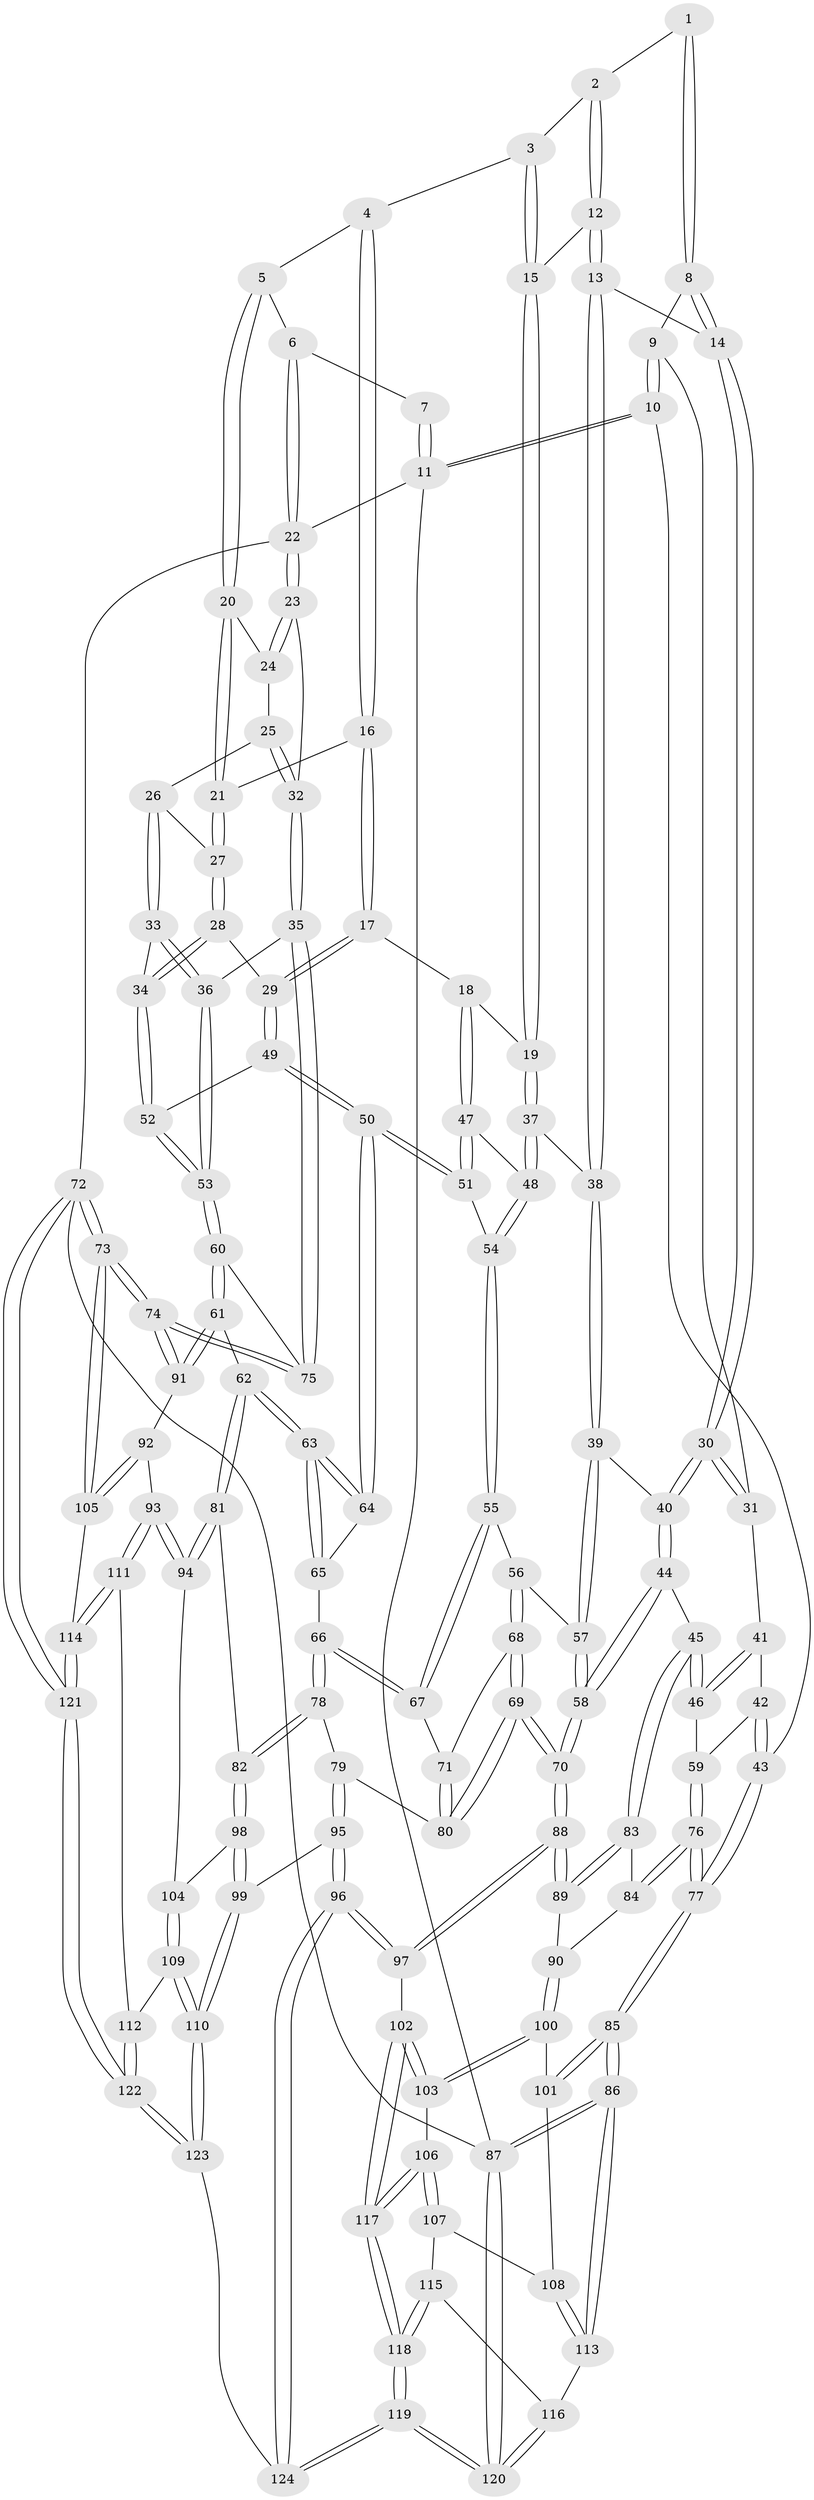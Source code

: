 // Generated by graph-tools (version 1.1) at 2025/27/03/09/25 03:27:04]
// undirected, 124 vertices, 307 edges
graph export_dot {
graph [start="1"]
  node [color=gray90,style=filled];
  1 [pos="+0.3994685606061459+0"];
  2 [pos="+0.40349966655708547+0"];
  3 [pos="+0.655712816358474+0.08231276269242493"];
  4 [pos="+0.825840035550964+0"];
  5 [pos="+0.8657796357755194+0"];
  6 [pos="+1+0"];
  7 [pos="+0.37851222877151364+0"];
  8 [pos="+0.25874666826130965+0.15293063467999413"];
  9 [pos="+0.15637252913130065+0.16738750430396085"];
  10 [pos="+0+0"];
  11 [pos="+0+0"];
  12 [pos="+0.47539409698539314+0.1842787260363561"];
  13 [pos="+0.47415627105671276+0.18565578773573393"];
  14 [pos="+0.3435699007890756+0.22907151436330953"];
  15 [pos="+0.5809709400606364+0.19871912116305546"];
  16 [pos="+0.7238288904636198+0.22389671860139557"];
  17 [pos="+0.6976186018210209+0.24244097806963052"];
  18 [pos="+0.6323797325897949+0.2429166455808907"];
  19 [pos="+0.6006272947460087+0.22164714405178781"];
  20 [pos="+0.8160231698500389+0.22298513470393713"];
  21 [pos="+0.8025457128789989+0.23590998515320996"];
  22 [pos="+1+0"];
  23 [pos="+1+0"];
  24 [pos="+0.8536752339384542+0.23668239172724692"];
  25 [pos="+0.8749409259839518+0.2787313725333951"];
  26 [pos="+0.8741878322202337+0.28087259560919525"];
  27 [pos="+0.8065501909372644+0.27314943053743995"];
  28 [pos="+0.7939796564676782+0.3008376797489582"];
  29 [pos="+0.7467541857169421+0.3063890250271998"];
  30 [pos="+0.31618143382942354+0.291430875620745"];
  31 [pos="+0.17416698957677304+0.2442485670834817"];
  32 [pos="+1+0"];
  33 [pos="+0.8814989878314092+0.34055522794548737"];
  34 [pos="+0.8099256952614241+0.32032142500634747"];
  35 [pos="+1+0.14339781946613886"];
  36 [pos="+0.9058395960424634+0.374200326520729"];
  37 [pos="+0.5452994659024313+0.35352249105360944"];
  38 [pos="+0.45840972048164624+0.3402849440432306"];
  39 [pos="+0.4533275228472687+0.34713373260904806"];
  40 [pos="+0.31694254657674653+0.3424987893410733"];
  41 [pos="+0.17032495606826648+0.26698526591750754"];
  42 [pos="+0+0.32249474352202023"];
  43 [pos="+0+0.1689080504421783"];
  44 [pos="+0.266892101958259+0.4251147478671864"];
  45 [pos="+0.17379881666238503+0.4284408343371759"];
  46 [pos="+0.17295060539382492+0.42774248114966246"];
  47 [pos="+0.6440328050658201+0.3292410904643584"];
  48 [pos="+0.5692188622703938+0.3838259256648971"];
  49 [pos="+0.7242449122106366+0.39236647141675257"];
  50 [pos="+0.7054568408586801+0.3988797964820321"];
  51 [pos="+0.6888932020787537+0.3866372896390511"];
  52 [pos="+0.7767268307011713+0.4045830213270616"];
  53 [pos="+0.87449811007896+0.4650079325003431"];
  54 [pos="+0.5710379401404261+0.4116051269000726"];
  55 [pos="+0.564815834161951+0.435369382654709"];
  56 [pos="+0.4872846536485849+0.4434664521749594"];
  57 [pos="+0.4550310151832687+0.4097789973765526"];
  58 [pos="+0.3241666836175513+0.47683612721135793"];
  59 [pos="+0.12638951911831095+0.4182644950657488"];
  60 [pos="+0.8825810896788232+0.5026954478172414"];
  61 [pos="+0.8433250762085921+0.5896053064405313"];
  62 [pos="+0.7950494260807196+0.5984381701377356"];
  63 [pos="+0.7688792938030125+0.5706071749776969"];
  64 [pos="+0.6962338249825697+0.423673073821973"];
  65 [pos="+0.6248547893541588+0.4879760526473342"];
  66 [pos="+0.6160621017568166+0.4903697824896422"];
  67 [pos="+0.5997087758968846+0.4836992634760104"];
  68 [pos="+0.4723048446504171+0.5211151023145422"];
  69 [pos="+0.4130726535213166+0.6167007522360487"];
  70 [pos="+0.38880101909362275+0.6251085413146034"];
  71 [pos="+0.5680232717987715+0.5078086219309235"];
  72 [pos="+1+1"];
  73 [pos="+1+0.8514736244381094"];
  74 [pos="+1+0.6883785051847817"];
  75 [pos="+1+0.4751192795511748"];
  76 [pos="+0+0.6081801617216502"];
  77 [pos="+0+0.6123197438295429"];
  78 [pos="+0.6236998781644105+0.6503245202369718"];
  79 [pos="+0.5861309778529568+0.6485009111016639"];
  80 [pos="+0.5223566819761122+0.6269645834187372"];
  81 [pos="+0.7031629394293201+0.6641603799577673"];
  82 [pos="+0.6369567059500867+0.6569032496084812"];
  83 [pos="+0.1650882587802279+0.4740036235360469"];
  84 [pos="+0.10045484138018258+0.6241444212043749"];
  85 [pos="+0+0.6394626242208233"];
  86 [pos="+0+0.8298217321680581"];
  87 [pos="+0+1"];
  88 [pos="+0.36811559417373063+0.6585663889511018"];
  89 [pos="+0.2842308810461362+0.6508512436581557"];
  90 [pos="+0.14387156047750221+0.6709500899184511"];
  91 [pos="+0.8856778838150994+0.640342163688959"];
  92 [pos="+0.8922297731935804+0.7712064080025793"];
  93 [pos="+0.8037114777831872+0.8248538531656998"];
  94 [pos="+0.7281291141472451+0.7971295866686332"];
  95 [pos="+0.48033196058661126+0.8448992856040471"];
  96 [pos="+0.4021461263905247+0.8512116449019925"];
  97 [pos="+0.3812432290137286+0.8298202188939713"];
  98 [pos="+0.5923838293602866+0.7847633740620841"];
  99 [pos="+0.510519125539676+0.8487421682966693"];
  100 [pos="+0.13692899443436513+0.7576046040118743"];
  101 [pos="+0.10596460250372279+0.7965605147578997"];
  102 [pos="+0.35914920242548554+0.8335680280324461"];
  103 [pos="+0.2990398762199393+0.8293995829741996"];
  104 [pos="+0.7067111868639029+0.8168386485950114"];
  105 [pos="+0.9952753092712365+0.8483773204944199"];
  106 [pos="+0.16802719052613888+0.8877269186897746"];
  107 [pos="+0.10412108110485375+0.8525333362325497"];
  108 [pos="+0.10151982428139565+0.8143080795330564"];
  109 [pos="+0.6489416762563174+0.9221539358026027"];
  110 [pos="+0.641248108381971+0.9292755647582207"];
  111 [pos="+0.815872382305783+0.8956999005630173"];
  112 [pos="+0.7630348466472431+0.9211744093159788"];
  113 [pos="+0+0.8402907024215177"];
  114 [pos="+0.8776009241465823+0.9653049092480571"];
  115 [pos="+0.09802726057554012+0.8611429266072079"];
  116 [pos="+0.0659782470642687+0.8975212096682309"];
  117 [pos="+0.1939313765007719+0.9781145385347807"];
  118 [pos="+0.17592371771813234+1"];
  119 [pos="+0.12171565552125703+1"];
  120 [pos="+0+1"];
  121 [pos="+0.8569828625894702+1"];
  122 [pos="+0.7664358333699536+1"];
  123 [pos="+0.6537646311786199+1"];
  124 [pos="+0.40264454037223774+1"];
  1 -- 2;
  1 -- 8;
  1 -- 8;
  2 -- 3;
  2 -- 12;
  2 -- 12;
  3 -- 4;
  3 -- 15;
  3 -- 15;
  4 -- 5;
  4 -- 16;
  4 -- 16;
  5 -- 6;
  5 -- 20;
  5 -- 20;
  6 -- 7;
  6 -- 22;
  6 -- 22;
  7 -- 11;
  7 -- 11;
  8 -- 9;
  8 -- 14;
  8 -- 14;
  9 -- 10;
  9 -- 10;
  9 -- 31;
  10 -- 11;
  10 -- 11;
  10 -- 43;
  11 -- 22;
  11 -- 87;
  12 -- 13;
  12 -- 13;
  12 -- 15;
  13 -- 14;
  13 -- 38;
  13 -- 38;
  14 -- 30;
  14 -- 30;
  15 -- 19;
  15 -- 19;
  16 -- 17;
  16 -- 17;
  16 -- 21;
  17 -- 18;
  17 -- 29;
  17 -- 29;
  18 -- 19;
  18 -- 47;
  18 -- 47;
  19 -- 37;
  19 -- 37;
  20 -- 21;
  20 -- 21;
  20 -- 24;
  21 -- 27;
  21 -- 27;
  22 -- 23;
  22 -- 23;
  22 -- 72;
  23 -- 24;
  23 -- 24;
  23 -- 32;
  24 -- 25;
  25 -- 26;
  25 -- 32;
  25 -- 32;
  26 -- 27;
  26 -- 33;
  26 -- 33;
  27 -- 28;
  27 -- 28;
  28 -- 29;
  28 -- 34;
  28 -- 34;
  29 -- 49;
  29 -- 49;
  30 -- 31;
  30 -- 31;
  30 -- 40;
  30 -- 40;
  31 -- 41;
  32 -- 35;
  32 -- 35;
  33 -- 34;
  33 -- 36;
  33 -- 36;
  34 -- 52;
  34 -- 52;
  35 -- 36;
  35 -- 75;
  35 -- 75;
  36 -- 53;
  36 -- 53;
  37 -- 38;
  37 -- 48;
  37 -- 48;
  38 -- 39;
  38 -- 39;
  39 -- 40;
  39 -- 57;
  39 -- 57;
  40 -- 44;
  40 -- 44;
  41 -- 42;
  41 -- 46;
  41 -- 46;
  42 -- 43;
  42 -- 43;
  42 -- 59;
  43 -- 77;
  43 -- 77;
  44 -- 45;
  44 -- 58;
  44 -- 58;
  45 -- 46;
  45 -- 46;
  45 -- 83;
  45 -- 83;
  46 -- 59;
  47 -- 48;
  47 -- 51;
  47 -- 51;
  48 -- 54;
  48 -- 54;
  49 -- 50;
  49 -- 50;
  49 -- 52;
  50 -- 51;
  50 -- 51;
  50 -- 64;
  50 -- 64;
  51 -- 54;
  52 -- 53;
  52 -- 53;
  53 -- 60;
  53 -- 60;
  54 -- 55;
  54 -- 55;
  55 -- 56;
  55 -- 67;
  55 -- 67;
  56 -- 57;
  56 -- 68;
  56 -- 68;
  57 -- 58;
  57 -- 58;
  58 -- 70;
  58 -- 70;
  59 -- 76;
  59 -- 76;
  60 -- 61;
  60 -- 61;
  60 -- 75;
  61 -- 62;
  61 -- 91;
  61 -- 91;
  62 -- 63;
  62 -- 63;
  62 -- 81;
  62 -- 81;
  63 -- 64;
  63 -- 64;
  63 -- 65;
  63 -- 65;
  64 -- 65;
  65 -- 66;
  66 -- 67;
  66 -- 67;
  66 -- 78;
  66 -- 78;
  67 -- 71;
  68 -- 69;
  68 -- 69;
  68 -- 71;
  69 -- 70;
  69 -- 70;
  69 -- 80;
  69 -- 80;
  70 -- 88;
  70 -- 88;
  71 -- 80;
  71 -- 80;
  72 -- 73;
  72 -- 73;
  72 -- 121;
  72 -- 121;
  72 -- 87;
  73 -- 74;
  73 -- 74;
  73 -- 105;
  73 -- 105;
  74 -- 75;
  74 -- 75;
  74 -- 91;
  74 -- 91;
  76 -- 77;
  76 -- 77;
  76 -- 84;
  76 -- 84;
  77 -- 85;
  77 -- 85;
  78 -- 79;
  78 -- 82;
  78 -- 82;
  79 -- 80;
  79 -- 95;
  79 -- 95;
  81 -- 82;
  81 -- 94;
  81 -- 94;
  82 -- 98;
  82 -- 98;
  83 -- 84;
  83 -- 89;
  83 -- 89;
  84 -- 90;
  85 -- 86;
  85 -- 86;
  85 -- 101;
  85 -- 101;
  86 -- 87;
  86 -- 87;
  86 -- 113;
  86 -- 113;
  87 -- 120;
  87 -- 120;
  88 -- 89;
  88 -- 89;
  88 -- 97;
  88 -- 97;
  89 -- 90;
  90 -- 100;
  90 -- 100;
  91 -- 92;
  92 -- 93;
  92 -- 105;
  92 -- 105;
  93 -- 94;
  93 -- 94;
  93 -- 111;
  93 -- 111;
  94 -- 104;
  95 -- 96;
  95 -- 96;
  95 -- 99;
  96 -- 97;
  96 -- 97;
  96 -- 124;
  96 -- 124;
  97 -- 102;
  98 -- 99;
  98 -- 99;
  98 -- 104;
  99 -- 110;
  99 -- 110;
  100 -- 101;
  100 -- 103;
  100 -- 103;
  101 -- 108;
  102 -- 103;
  102 -- 103;
  102 -- 117;
  102 -- 117;
  103 -- 106;
  104 -- 109;
  104 -- 109;
  105 -- 114;
  106 -- 107;
  106 -- 107;
  106 -- 117;
  106 -- 117;
  107 -- 108;
  107 -- 115;
  108 -- 113;
  108 -- 113;
  109 -- 110;
  109 -- 110;
  109 -- 112;
  110 -- 123;
  110 -- 123;
  111 -- 112;
  111 -- 114;
  111 -- 114;
  112 -- 122;
  112 -- 122;
  113 -- 116;
  114 -- 121;
  114 -- 121;
  115 -- 116;
  115 -- 118;
  115 -- 118;
  116 -- 120;
  116 -- 120;
  117 -- 118;
  117 -- 118;
  118 -- 119;
  118 -- 119;
  119 -- 120;
  119 -- 120;
  119 -- 124;
  119 -- 124;
  121 -- 122;
  121 -- 122;
  122 -- 123;
  122 -- 123;
  123 -- 124;
}
